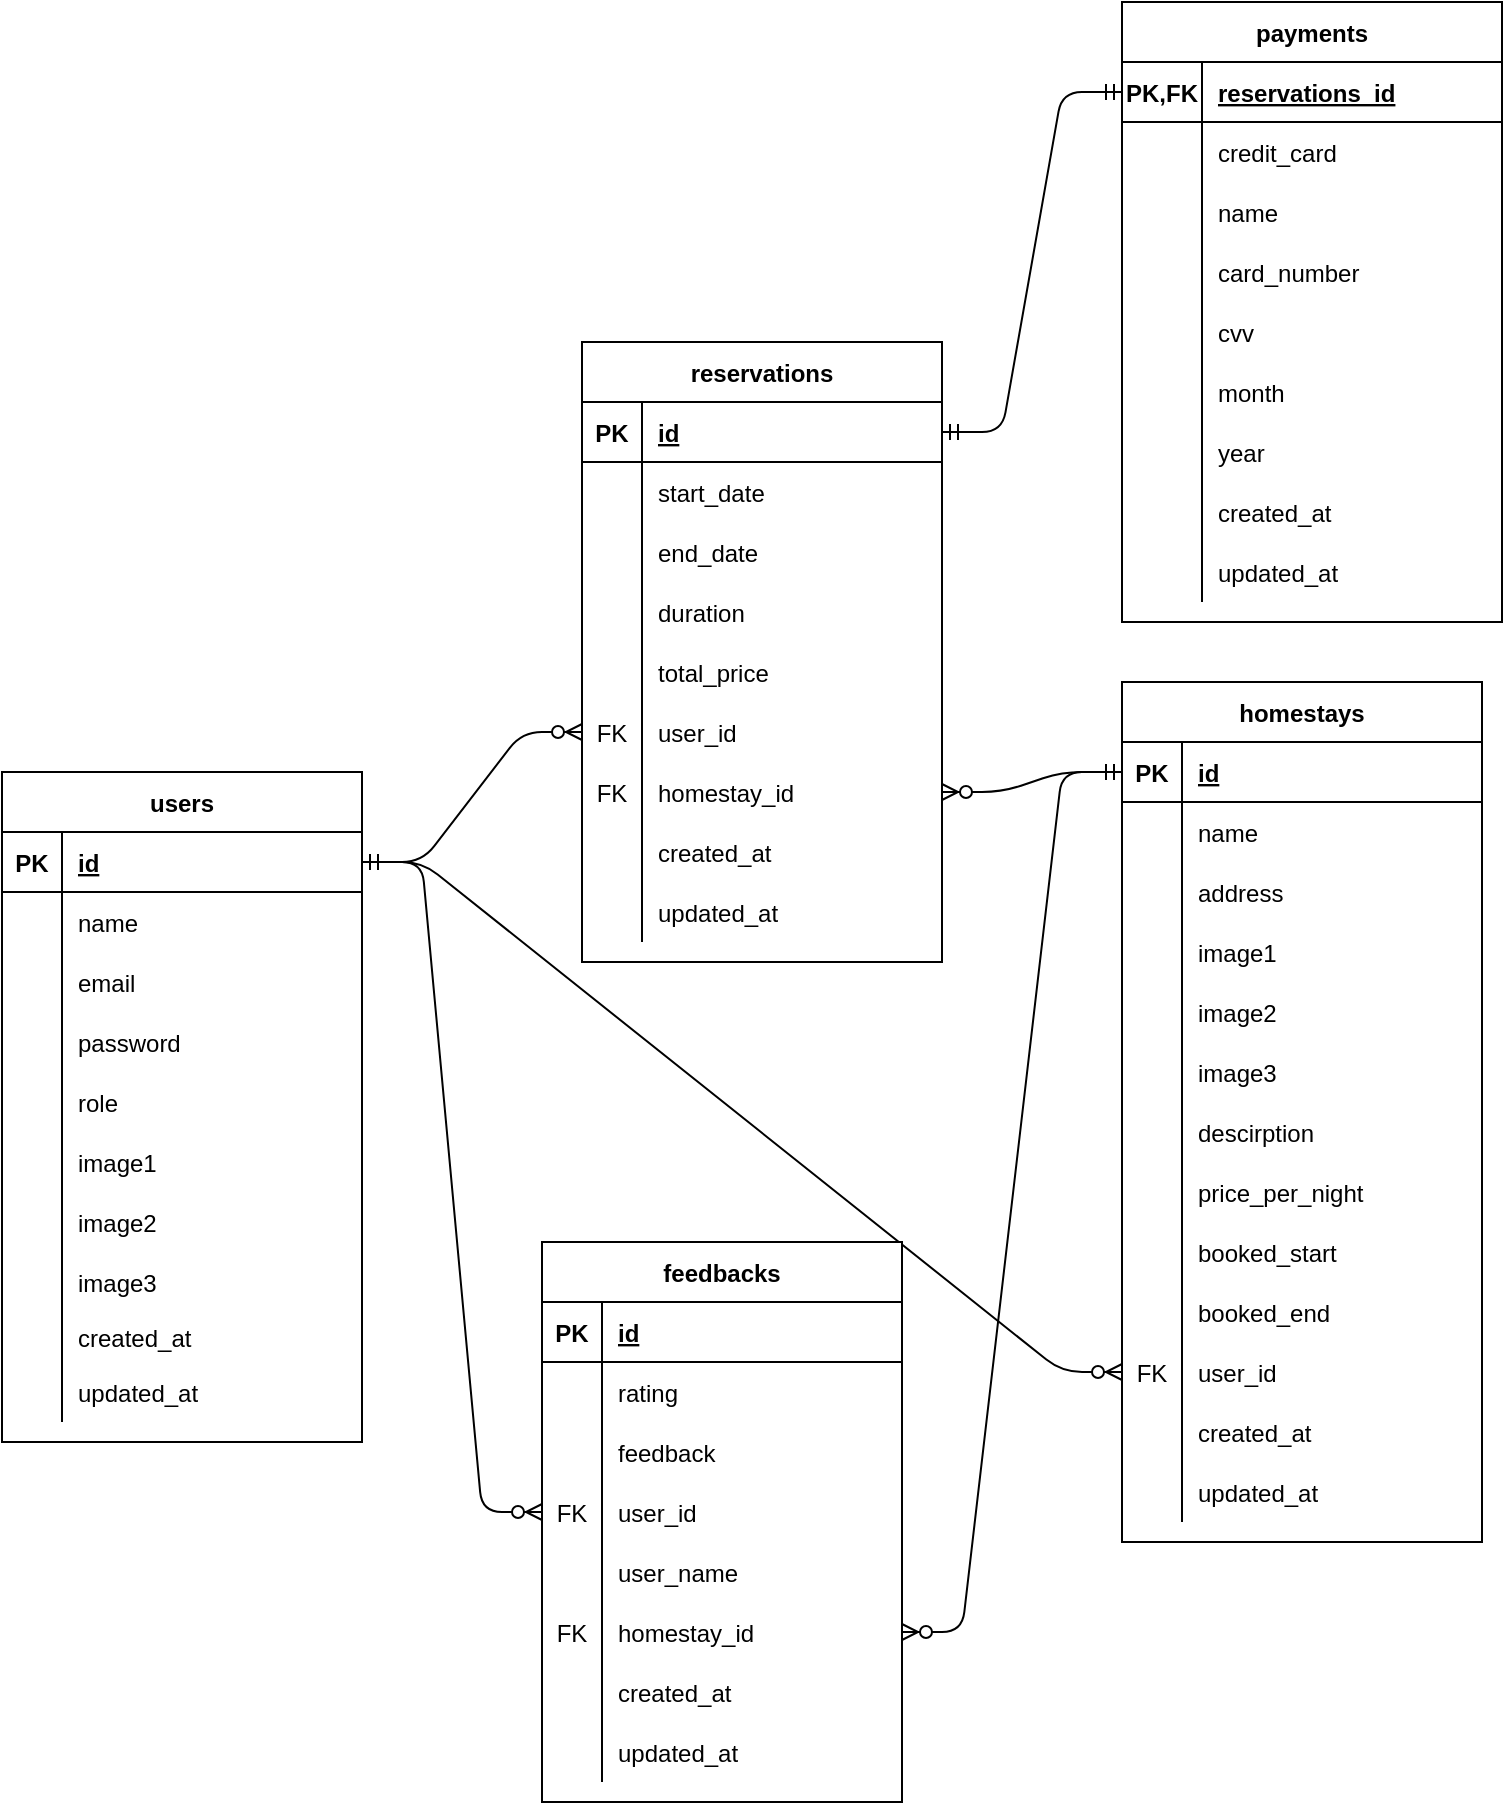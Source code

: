 <mxfile version="13.9.9" type="device"><diagram id="NwZHqndju-CirYjPbC9-" name="Page-1"><mxGraphModel dx="852" dy="494" grid="1" gridSize="10" guides="1" tooltips="1" connect="1" arrows="1" fold="1" page="1" pageScale="1" pageWidth="850" pageHeight="1100" math="0" shadow="0"><root><mxCell id="0"/><mxCell id="1" parent="0"/><mxCell id="INiHXZdMH8Mc_cu-hCHX-1" value="users" style="shape=table;startSize=30;container=1;collapsible=1;childLayout=tableLayout;fixedRows=1;rowLines=0;fontStyle=1;align=center;resizeLast=1;" parent="1" vertex="1"><mxGeometry x="180" y="405" width="180" height="335" as="geometry"/></mxCell><mxCell id="INiHXZdMH8Mc_cu-hCHX-2" value="" style="shape=partialRectangle;collapsible=0;dropTarget=0;pointerEvents=0;fillColor=none;top=0;left=0;bottom=1;right=0;points=[[0,0.5],[1,0.5]];portConstraint=eastwest;" parent="INiHXZdMH8Mc_cu-hCHX-1" vertex="1"><mxGeometry y="30" width="180" height="30" as="geometry"/></mxCell><mxCell id="INiHXZdMH8Mc_cu-hCHX-3" value="PK" style="shape=partialRectangle;connectable=0;fillColor=none;top=0;left=0;bottom=0;right=0;fontStyle=1;overflow=hidden;" parent="INiHXZdMH8Mc_cu-hCHX-2" vertex="1"><mxGeometry width="30" height="30" as="geometry"/></mxCell><mxCell id="INiHXZdMH8Mc_cu-hCHX-4" value="id" style="shape=partialRectangle;connectable=0;fillColor=none;top=0;left=0;bottom=0;right=0;align=left;spacingLeft=6;fontStyle=5;overflow=hidden;" parent="INiHXZdMH8Mc_cu-hCHX-2" vertex="1"><mxGeometry x="30" width="150" height="30" as="geometry"/></mxCell><mxCell id="INiHXZdMH8Mc_cu-hCHX-5" value="" style="shape=partialRectangle;collapsible=0;dropTarget=0;pointerEvents=0;fillColor=none;top=0;left=0;bottom=0;right=0;points=[[0,0.5],[1,0.5]];portConstraint=eastwest;" parent="INiHXZdMH8Mc_cu-hCHX-1" vertex="1"><mxGeometry y="60" width="180" height="30" as="geometry"/></mxCell><mxCell id="INiHXZdMH8Mc_cu-hCHX-6" value="" style="shape=partialRectangle;connectable=0;fillColor=none;top=0;left=0;bottom=0;right=0;editable=1;overflow=hidden;" parent="INiHXZdMH8Mc_cu-hCHX-5" vertex="1"><mxGeometry width="30" height="30" as="geometry"/></mxCell><mxCell id="INiHXZdMH8Mc_cu-hCHX-7" value="name" style="shape=partialRectangle;connectable=0;fillColor=none;top=0;left=0;bottom=0;right=0;align=left;spacingLeft=6;overflow=hidden;" parent="INiHXZdMH8Mc_cu-hCHX-5" vertex="1"><mxGeometry x="30" width="150" height="30" as="geometry"/></mxCell><mxCell id="INiHXZdMH8Mc_cu-hCHX-11" value="" style="shape=partialRectangle;collapsible=0;dropTarget=0;pointerEvents=0;fillColor=none;top=0;left=0;bottom=0;right=0;points=[[0,0.5],[1,0.5]];portConstraint=eastwest;" parent="INiHXZdMH8Mc_cu-hCHX-1" vertex="1"><mxGeometry y="90" width="180" height="30" as="geometry"/></mxCell><mxCell id="INiHXZdMH8Mc_cu-hCHX-12" value="" style="shape=partialRectangle;connectable=0;fillColor=none;top=0;left=0;bottom=0;right=0;editable=1;overflow=hidden;" parent="INiHXZdMH8Mc_cu-hCHX-11" vertex="1"><mxGeometry width="30" height="30" as="geometry"/></mxCell><mxCell id="INiHXZdMH8Mc_cu-hCHX-13" value="email" style="shape=partialRectangle;connectable=0;fillColor=none;top=0;left=0;bottom=0;right=0;align=left;spacingLeft=6;overflow=hidden;" parent="INiHXZdMH8Mc_cu-hCHX-11" vertex="1"><mxGeometry x="30" width="150" height="30" as="geometry"/></mxCell><mxCell id="INiHXZdMH8Mc_cu-hCHX-17" style="shape=partialRectangle;collapsible=0;dropTarget=0;pointerEvents=0;fillColor=none;top=0;left=0;bottom=0;right=0;points=[[0,0.5],[1,0.5]];portConstraint=eastwest;" parent="INiHXZdMH8Mc_cu-hCHX-1" vertex="1"><mxGeometry y="120" width="180" height="30" as="geometry"/></mxCell><mxCell id="INiHXZdMH8Mc_cu-hCHX-18" style="shape=partialRectangle;connectable=0;fillColor=none;top=0;left=0;bottom=0;right=0;editable=1;overflow=hidden;" parent="INiHXZdMH8Mc_cu-hCHX-17" vertex="1"><mxGeometry width="30" height="30" as="geometry"/></mxCell><mxCell id="INiHXZdMH8Mc_cu-hCHX-19" value="password" style="shape=partialRectangle;connectable=0;fillColor=none;top=0;left=0;bottom=0;right=0;align=left;spacingLeft=6;overflow=hidden;" parent="INiHXZdMH8Mc_cu-hCHX-17" vertex="1"><mxGeometry x="30" width="150" height="30" as="geometry"/></mxCell><mxCell id="INiHXZdMH8Mc_cu-hCHX-20" style="shape=partialRectangle;collapsible=0;dropTarget=0;pointerEvents=0;fillColor=none;top=0;left=0;bottom=0;right=0;points=[[0,0.5],[1,0.5]];portConstraint=eastwest;" parent="INiHXZdMH8Mc_cu-hCHX-1" vertex="1"><mxGeometry y="150" width="180" height="30" as="geometry"/></mxCell><mxCell id="INiHXZdMH8Mc_cu-hCHX-21" style="shape=partialRectangle;connectable=0;fillColor=none;top=0;left=0;bottom=0;right=0;editable=1;overflow=hidden;" parent="INiHXZdMH8Mc_cu-hCHX-20" vertex="1"><mxGeometry width="30" height="30" as="geometry"/></mxCell><mxCell id="INiHXZdMH8Mc_cu-hCHX-22" value="role" style="shape=partialRectangle;connectable=0;fillColor=none;top=0;left=0;bottom=0;right=0;align=left;spacingLeft=6;overflow=hidden;" parent="INiHXZdMH8Mc_cu-hCHX-20" vertex="1"><mxGeometry x="30" width="150" height="30" as="geometry"/></mxCell><mxCell id="Bk1zT2V2uY73tlDZHrwQ-1" style="shape=partialRectangle;collapsible=0;dropTarget=0;pointerEvents=0;fillColor=none;top=0;left=0;bottom=0;right=0;points=[[0,0.5],[1,0.5]];portConstraint=eastwest;" vertex="1" parent="INiHXZdMH8Mc_cu-hCHX-1"><mxGeometry y="180" width="180" height="30" as="geometry"/></mxCell><mxCell id="Bk1zT2V2uY73tlDZHrwQ-2" style="shape=partialRectangle;connectable=0;fillColor=none;top=0;left=0;bottom=0;right=0;editable=1;overflow=hidden;" vertex="1" parent="Bk1zT2V2uY73tlDZHrwQ-1"><mxGeometry width="30" height="30" as="geometry"/></mxCell><mxCell id="Bk1zT2V2uY73tlDZHrwQ-3" value="image1" style="shape=partialRectangle;connectable=0;fillColor=none;top=0;left=0;bottom=0;right=0;align=left;spacingLeft=6;overflow=hidden;" vertex="1" parent="Bk1zT2V2uY73tlDZHrwQ-1"><mxGeometry x="30" width="150" height="30" as="geometry"/></mxCell><mxCell id="Bk1zT2V2uY73tlDZHrwQ-4" style="shape=partialRectangle;collapsible=0;dropTarget=0;pointerEvents=0;fillColor=none;top=0;left=0;bottom=0;right=0;points=[[0,0.5],[1,0.5]];portConstraint=eastwest;" vertex="1" parent="INiHXZdMH8Mc_cu-hCHX-1"><mxGeometry y="210" width="180" height="30" as="geometry"/></mxCell><mxCell id="Bk1zT2V2uY73tlDZHrwQ-5" style="shape=partialRectangle;connectable=0;fillColor=none;top=0;left=0;bottom=0;right=0;editable=1;overflow=hidden;" vertex="1" parent="Bk1zT2V2uY73tlDZHrwQ-4"><mxGeometry width="30" height="30" as="geometry"/></mxCell><mxCell id="Bk1zT2V2uY73tlDZHrwQ-6" value="image2" style="shape=partialRectangle;connectable=0;fillColor=none;top=0;left=0;bottom=0;right=0;align=left;spacingLeft=6;overflow=hidden;" vertex="1" parent="Bk1zT2V2uY73tlDZHrwQ-4"><mxGeometry x="30" width="150" height="30" as="geometry"/></mxCell><mxCell id="Bk1zT2V2uY73tlDZHrwQ-7" style="shape=partialRectangle;collapsible=0;dropTarget=0;pointerEvents=0;fillColor=none;top=0;left=0;bottom=0;right=0;points=[[0,0.5],[1,0.5]];portConstraint=eastwest;" vertex="1" parent="INiHXZdMH8Mc_cu-hCHX-1"><mxGeometry y="240" width="180" height="30" as="geometry"/></mxCell><mxCell id="Bk1zT2V2uY73tlDZHrwQ-8" style="shape=partialRectangle;connectable=0;fillColor=none;top=0;left=0;bottom=0;right=0;editable=1;overflow=hidden;" vertex="1" parent="Bk1zT2V2uY73tlDZHrwQ-7"><mxGeometry width="30" height="30" as="geometry"/></mxCell><mxCell id="Bk1zT2V2uY73tlDZHrwQ-9" value="image3" style="shape=partialRectangle;connectable=0;fillColor=none;top=0;left=0;bottom=0;right=0;align=left;spacingLeft=6;overflow=hidden;" vertex="1" parent="Bk1zT2V2uY73tlDZHrwQ-7"><mxGeometry x="30" width="150" height="30" as="geometry"/></mxCell><mxCell id="Bk1zT2V2uY73tlDZHrwQ-55" style="shape=partialRectangle;collapsible=0;dropTarget=0;pointerEvents=0;fillColor=none;top=0;left=0;bottom=0;right=0;points=[[0,0.5],[1,0.5]];portConstraint=eastwest;" vertex="1" parent="INiHXZdMH8Mc_cu-hCHX-1"><mxGeometry y="270" width="180" height="25" as="geometry"/></mxCell><mxCell id="Bk1zT2V2uY73tlDZHrwQ-56" style="shape=partialRectangle;connectable=0;fillColor=none;top=0;left=0;bottom=0;right=0;editable=1;overflow=hidden;" vertex="1" parent="Bk1zT2V2uY73tlDZHrwQ-55"><mxGeometry width="30" height="25" as="geometry"/></mxCell><mxCell id="Bk1zT2V2uY73tlDZHrwQ-57" value="created_at" style="shape=partialRectangle;connectable=0;fillColor=none;top=0;left=0;bottom=0;right=0;align=left;spacingLeft=6;overflow=hidden;" vertex="1" parent="Bk1zT2V2uY73tlDZHrwQ-55"><mxGeometry x="30" width="150" height="25" as="geometry"/></mxCell><mxCell id="Bk1zT2V2uY73tlDZHrwQ-58" style="shape=partialRectangle;collapsible=0;dropTarget=0;pointerEvents=0;fillColor=none;top=0;left=0;bottom=0;right=0;points=[[0,0.5],[1,0.5]];portConstraint=eastwest;" vertex="1" parent="INiHXZdMH8Mc_cu-hCHX-1"><mxGeometry y="295" width="180" height="30" as="geometry"/></mxCell><mxCell id="Bk1zT2V2uY73tlDZHrwQ-59" style="shape=partialRectangle;connectable=0;fillColor=none;top=0;left=0;bottom=0;right=0;editable=1;overflow=hidden;" vertex="1" parent="Bk1zT2V2uY73tlDZHrwQ-58"><mxGeometry width="30" height="30" as="geometry"/></mxCell><mxCell id="Bk1zT2V2uY73tlDZHrwQ-60" value="updated_at" style="shape=partialRectangle;connectable=0;fillColor=none;top=0;left=0;bottom=0;right=0;align=left;spacingLeft=6;overflow=hidden;" vertex="1" parent="Bk1zT2V2uY73tlDZHrwQ-58"><mxGeometry x="30" width="150" height="30" as="geometry"/></mxCell><mxCell id="INiHXZdMH8Mc_cu-hCHX-23" value="homestays" style="shape=table;startSize=30;container=1;collapsible=1;childLayout=tableLayout;fixedRows=1;rowLines=0;fontStyle=1;align=center;resizeLast=1;" parent="1" vertex="1"><mxGeometry x="740" y="360" width="180" height="430" as="geometry"/></mxCell><mxCell id="INiHXZdMH8Mc_cu-hCHX-24" value="" style="shape=partialRectangle;collapsible=0;dropTarget=0;pointerEvents=0;fillColor=none;top=0;left=0;bottom=1;right=0;points=[[0,0.5],[1,0.5]];portConstraint=eastwest;" parent="INiHXZdMH8Mc_cu-hCHX-23" vertex="1"><mxGeometry y="30" width="180" height="30" as="geometry"/></mxCell><mxCell id="INiHXZdMH8Mc_cu-hCHX-25" value="PK" style="shape=partialRectangle;connectable=0;fillColor=none;top=0;left=0;bottom=0;right=0;fontStyle=1;overflow=hidden;" parent="INiHXZdMH8Mc_cu-hCHX-24" vertex="1"><mxGeometry width="30" height="30" as="geometry"/></mxCell><mxCell id="INiHXZdMH8Mc_cu-hCHX-26" value="id" style="shape=partialRectangle;connectable=0;fillColor=none;top=0;left=0;bottom=0;right=0;align=left;spacingLeft=6;fontStyle=5;overflow=hidden;" parent="INiHXZdMH8Mc_cu-hCHX-24" vertex="1"><mxGeometry x="30" width="150" height="30" as="geometry"/></mxCell><mxCell id="INiHXZdMH8Mc_cu-hCHX-27" value="" style="shape=partialRectangle;collapsible=0;dropTarget=0;pointerEvents=0;fillColor=none;top=0;left=0;bottom=0;right=0;points=[[0,0.5],[1,0.5]];portConstraint=eastwest;" parent="INiHXZdMH8Mc_cu-hCHX-23" vertex="1"><mxGeometry y="60" width="180" height="30" as="geometry"/></mxCell><mxCell id="INiHXZdMH8Mc_cu-hCHX-28" value="" style="shape=partialRectangle;connectable=0;fillColor=none;top=0;left=0;bottom=0;right=0;editable=1;overflow=hidden;" parent="INiHXZdMH8Mc_cu-hCHX-27" vertex="1"><mxGeometry width="30" height="30" as="geometry"/></mxCell><mxCell id="INiHXZdMH8Mc_cu-hCHX-29" value="name" style="shape=partialRectangle;connectable=0;fillColor=none;top=0;left=0;bottom=0;right=0;align=left;spacingLeft=6;overflow=hidden;" parent="INiHXZdMH8Mc_cu-hCHX-27" vertex="1"><mxGeometry x="30" width="150" height="30" as="geometry"/></mxCell><mxCell id="lfOwHOdz3PCNLN7N-f5P-1" style="shape=partialRectangle;collapsible=0;dropTarget=0;pointerEvents=0;fillColor=none;top=0;left=0;bottom=0;right=0;points=[[0,0.5],[1,0.5]];portConstraint=eastwest;" parent="INiHXZdMH8Mc_cu-hCHX-23" vertex="1"><mxGeometry y="90" width="180" height="30" as="geometry"/></mxCell><mxCell id="lfOwHOdz3PCNLN7N-f5P-2" style="shape=partialRectangle;connectable=0;fillColor=none;top=0;left=0;bottom=0;right=0;editable=1;overflow=hidden;" parent="lfOwHOdz3PCNLN7N-f5P-1" vertex="1"><mxGeometry width="30" height="30" as="geometry"/></mxCell><mxCell id="lfOwHOdz3PCNLN7N-f5P-3" value="address" style="shape=partialRectangle;connectable=0;fillColor=none;top=0;left=0;bottom=0;right=0;align=left;spacingLeft=6;overflow=hidden;" parent="lfOwHOdz3PCNLN7N-f5P-1" vertex="1"><mxGeometry x="30" width="150" height="30" as="geometry"/></mxCell><mxCell id="fnObndUVMK2Fo93mz21--1" style="shape=partialRectangle;collapsible=0;dropTarget=0;pointerEvents=0;fillColor=none;top=0;left=0;bottom=0;right=0;points=[[0,0.5],[1,0.5]];portConstraint=eastwest;" parent="INiHXZdMH8Mc_cu-hCHX-23" vertex="1"><mxGeometry y="120" width="180" height="30" as="geometry"/></mxCell><mxCell id="fnObndUVMK2Fo93mz21--2" style="shape=partialRectangle;connectable=0;fillColor=none;top=0;left=0;bottom=0;right=0;editable=1;overflow=hidden;" parent="fnObndUVMK2Fo93mz21--1" vertex="1"><mxGeometry width="30" height="30" as="geometry"/></mxCell><mxCell id="fnObndUVMK2Fo93mz21--3" value="image1" style="shape=partialRectangle;connectable=0;fillColor=none;top=0;left=0;bottom=0;right=0;align=left;spacingLeft=6;overflow=hidden;" parent="fnObndUVMK2Fo93mz21--1" vertex="1"><mxGeometry x="30" width="150" height="30" as="geometry"/></mxCell><mxCell id="INiHXZdMH8Mc_cu-hCHX-30" value="" style="shape=partialRectangle;collapsible=0;dropTarget=0;pointerEvents=0;fillColor=none;top=0;left=0;bottom=0;right=0;points=[[0,0.5],[1,0.5]];portConstraint=eastwest;" parent="INiHXZdMH8Mc_cu-hCHX-23" vertex="1"><mxGeometry y="150" width="180" height="30" as="geometry"/></mxCell><mxCell id="INiHXZdMH8Mc_cu-hCHX-31" value="" style="shape=partialRectangle;connectable=0;fillColor=none;top=0;left=0;bottom=0;right=0;editable=1;overflow=hidden;" parent="INiHXZdMH8Mc_cu-hCHX-30" vertex="1"><mxGeometry width="30" height="30" as="geometry"/></mxCell><mxCell id="INiHXZdMH8Mc_cu-hCHX-32" value="image2" style="shape=partialRectangle;connectable=0;fillColor=none;top=0;left=0;bottom=0;right=0;align=left;spacingLeft=6;overflow=hidden;" parent="INiHXZdMH8Mc_cu-hCHX-30" vertex="1"><mxGeometry x="30" width="150" height="30" as="geometry"/></mxCell><mxCell id="INiHXZdMH8Mc_cu-hCHX-33" value="" style="shape=partialRectangle;collapsible=0;dropTarget=0;pointerEvents=0;fillColor=none;top=0;left=0;bottom=0;right=0;points=[[0,0.5],[1,0.5]];portConstraint=eastwest;" parent="INiHXZdMH8Mc_cu-hCHX-23" vertex="1"><mxGeometry y="180" width="180" height="30" as="geometry"/></mxCell><mxCell id="INiHXZdMH8Mc_cu-hCHX-34" value="" style="shape=partialRectangle;connectable=0;fillColor=none;top=0;left=0;bottom=0;right=0;editable=1;overflow=hidden;" parent="INiHXZdMH8Mc_cu-hCHX-33" vertex="1"><mxGeometry width="30" height="30" as="geometry"/></mxCell><mxCell id="INiHXZdMH8Mc_cu-hCHX-35" value="image3" style="shape=partialRectangle;connectable=0;fillColor=none;top=0;left=0;bottom=0;right=0;align=left;spacingLeft=6;overflow=hidden;" parent="INiHXZdMH8Mc_cu-hCHX-33" vertex="1"><mxGeometry x="30" width="150" height="30" as="geometry"/></mxCell><mxCell id="INiHXZdMH8Mc_cu-hCHX-39" style="shape=partialRectangle;collapsible=0;dropTarget=0;pointerEvents=0;fillColor=none;top=0;left=0;bottom=0;right=0;points=[[0,0.5],[1,0.5]];portConstraint=eastwest;" parent="INiHXZdMH8Mc_cu-hCHX-23" vertex="1"><mxGeometry y="210" width="180" height="30" as="geometry"/></mxCell><mxCell id="INiHXZdMH8Mc_cu-hCHX-40" value="" style="shape=partialRectangle;connectable=0;fillColor=none;top=0;left=0;bottom=0;right=0;editable=1;overflow=hidden;" parent="INiHXZdMH8Mc_cu-hCHX-39" vertex="1"><mxGeometry width="30" height="30" as="geometry"/></mxCell><mxCell id="INiHXZdMH8Mc_cu-hCHX-41" value="descirption" style="shape=partialRectangle;connectable=0;fillColor=none;top=0;left=0;bottom=0;right=0;align=left;spacingLeft=6;overflow=hidden;" parent="INiHXZdMH8Mc_cu-hCHX-39" vertex="1"><mxGeometry x="30" width="150" height="30" as="geometry"/></mxCell><mxCell id="Bk1zT2V2uY73tlDZHrwQ-16" style="shape=partialRectangle;collapsible=0;dropTarget=0;pointerEvents=0;fillColor=none;top=0;left=0;bottom=0;right=0;points=[[0,0.5],[1,0.5]];portConstraint=eastwest;" vertex="1" parent="INiHXZdMH8Mc_cu-hCHX-23"><mxGeometry y="240" width="180" height="30" as="geometry"/></mxCell><mxCell id="Bk1zT2V2uY73tlDZHrwQ-17" style="shape=partialRectangle;connectable=0;fillColor=none;top=0;left=0;bottom=0;right=0;editable=1;overflow=hidden;" vertex="1" parent="Bk1zT2V2uY73tlDZHrwQ-16"><mxGeometry width="30" height="30" as="geometry"/></mxCell><mxCell id="Bk1zT2V2uY73tlDZHrwQ-18" value="price_per_night" style="shape=partialRectangle;connectable=0;fillColor=none;top=0;left=0;bottom=0;right=0;align=left;spacingLeft=6;overflow=hidden;" vertex="1" parent="Bk1zT2V2uY73tlDZHrwQ-16"><mxGeometry x="30" width="150" height="30" as="geometry"/></mxCell><mxCell id="Bk1zT2V2uY73tlDZHrwQ-19" style="shape=partialRectangle;collapsible=0;dropTarget=0;pointerEvents=0;fillColor=none;top=0;left=0;bottom=0;right=0;points=[[0,0.5],[1,0.5]];portConstraint=eastwest;" vertex="1" parent="INiHXZdMH8Mc_cu-hCHX-23"><mxGeometry y="270" width="180" height="30" as="geometry"/></mxCell><mxCell id="Bk1zT2V2uY73tlDZHrwQ-20" style="shape=partialRectangle;connectable=0;fillColor=none;top=0;left=0;bottom=0;right=0;editable=1;overflow=hidden;" vertex="1" parent="Bk1zT2V2uY73tlDZHrwQ-19"><mxGeometry width="30" height="30" as="geometry"/></mxCell><mxCell id="Bk1zT2V2uY73tlDZHrwQ-21" value="booked_start" style="shape=partialRectangle;connectable=0;fillColor=none;top=0;left=0;bottom=0;right=0;align=left;spacingLeft=6;overflow=hidden;" vertex="1" parent="Bk1zT2V2uY73tlDZHrwQ-19"><mxGeometry x="30" width="150" height="30" as="geometry"/></mxCell><mxCell id="Bk1zT2V2uY73tlDZHrwQ-22" style="shape=partialRectangle;collapsible=0;dropTarget=0;pointerEvents=0;fillColor=none;top=0;left=0;bottom=0;right=0;points=[[0,0.5],[1,0.5]];portConstraint=eastwest;" vertex="1" parent="INiHXZdMH8Mc_cu-hCHX-23"><mxGeometry y="300" width="180" height="30" as="geometry"/></mxCell><mxCell id="Bk1zT2V2uY73tlDZHrwQ-23" style="shape=partialRectangle;connectable=0;fillColor=none;top=0;left=0;bottom=0;right=0;editable=1;overflow=hidden;" vertex="1" parent="Bk1zT2V2uY73tlDZHrwQ-22"><mxGeometry width="30" height="30" as="geometry"/></mxCell><mxCell id="Bk1zT2V2uY73tlDZHrwQ-24" value="booked_end" style="shape=partialRectangle;connectable=0;fillColor=none;top=0;left=0;bottom=0;right=0;align=left;spacingLeft=6;overflow=hidden;" vertex="1" parent="Bk1zT2V2uY73tlDZHrwQ-22"><mxGeometry x="30" width="150" height="30" as="geometry"/></mxCell><mxCell id="Bk1zT2V2uY73tlDZHrwQ-25" style="shape=partialRectangle;collapsible=0;dropTarget=0;pointerEvents=0;fillColor=none;top=0;left=0;bottom=0;right=0;points=[[0,0.5],[1,0.5]];portConstraint=eastwest;" vertex="1" parent="INiHXZdMH8Mc_cu-hCHX-23"><mxGeometry y="330" width="180" height="30" as="geometry"/></mxCell><mxCell id="Bk1zT2V2uY73tlDZHrwQ-26" value="FK" style="shape=partialRectangle;connectable=0;fillColor=none;top=0;left=0;bottom=0;right=0;editable=1;overflow=hidden;" vertex="1" parent="Bk1zT2V2uY73tlDZHrwQ-25"><mxGeometry width="30" height="30" as="geometry"/></mxCell><mxCell id="Bk1zT2V2uY73tlDZHrwQ-27" value="user_id" style="shape=partialRectangle;connectable=0;fillColor=none;top=0;left=0;bottom=0;right=0;align=left;spacingLeft=6;overflow=hidden;" vertex="1" parent="Bk1zT2V2uY73tlDZHrwQ-25"><mxGeometry x="30" width="150" height="30" as="geometry"/></mxCell><mxCell id="Bk1zT2V2uY73tlDZHrwQ-43" style="shape=partialRectangle;collapsible=0;dropTarget=0;pointerEvents=0;fillColor=none;top=0;left=0;bottom=0;right=0;points=[[0,0.5],[1,0.5]];portConstraint=eastwest;" vertex="1" parent="INiHXZdMH8Mc_cu-hCHX-23"><mxGeometry y="360" width="180" height="30" as="geometry"/></mxCell><mxCell id="Bk1zT2V2uY73tlDZHrwQ-44" style="shape=partialRectangle;connectable=0;fillColor=none;top=0;left=0;bottom=0;right=0;editable=1;overflow=hidden;" vertex="1" parent="Bk1zT2V2uY73tlDZHrwQ-43"><mxGeometry width="30" height="30" as="geometry"/></mxCell><mxCell id="Bk1zT2V2uY73tlDZHrwQ-45" value="created_at" style="shape=partialRectangle;connectable=0;fillColor=none;top=0;left=0;bottom=0;right=0;align=left;spacingLeft=6;overflow=hidden;" vertex="1" parent="Bk1zT2V2uY73tlDZHrwQ-43"><mxGeometry x="30" width="150" height="30" as="geometry"/></mxCell><mxCell id="Bk1zT2V2uY73tlDZHrwQ-46" style="shape=partialRectangle;collapsible=0;dropTarget=0;pointerEvents=0;fillColor=none;top=0;left=0;bottom=0;right=0;points=[[0,0.5],[1,0.5]];portConstraint=eastwest;" vertex="1" parent="INiHXZdMH8Mc_cu-hCHX-23"><mxGeometry y="390" width="180" height="30" as="geometry"/></mxCell><mxCell id="Bk1zT2V2uY73tlDZHrwQ-47" style="shape=partialRectangle;connectable=0;fillColor=none;top=0;left=0;bottom=0;right=0;editable=1;overflow=hidden;" vertex="1" parent="Bk1zT2V2uY73tlDZHrwQ-46"><mxGeometry width="30" height="30" as="geometry"/></mxCell><mxCell id="Bk1zT2V2uY73tlDZHrwQ-48" value="updated_at" style="shape=partialRectangle;connectable=0;fillColor=none;top=0;left=0;bottom=0;right=0;align=left;spacingLeft=6;overflow=hidden;" vertex="1" parent="Bk1zT2V2uY73tlDZHrwQ-46"><mxGeometry x="30" width="150" height="30" as="geometry"/></mxCell><mxCell id="INiHXZdMH8Mc_cu-hCHX-47" value="" style="edgeStyle=entityRelationEdgeStyle;fontSize=12;html=1;endArrow=ERzeroToMany;startArrow=ERmandOne;entryX=0;entryY=0.5;entryDx=0;entryDy=0;" parent="1" source="INiHXZdMH8Mc_cu-hCHX-2" target="Bk1zT2V2uY73tlDZHrwQ-25" edge="1"><mxGeometry width="100" height="100" relative="1" as="geometry"><mxPoint x="370" y="310" as="sourcePoint"/><mxPoint x="470" y="210" as="targetPoint"/></mxGeometry></mxCell><mxCell id="INiHXZdMH8Mc_cu-hCHX-48" value="reservations" style="shape=table;startSize=30;container=1;collapsible=1;childLayout=tableLayout;fixedRows=1;rowLines=0;fontStyle=1;align=center;resizeLast=1;" parent="1" vertex="1"><mxGeometry x="470" y="190" width="180" height="310" as="geometry"/></mxCell><mxCell id="INiHXZdMH8Mc_cu-hCHX-49" value="" style="shape=partialRectangle;collapsible=0;dropTarget=0;pointerEvents=0;fillColor=none;top=0;left=0;bottom=1;right=0;points=[[0,0.5],[1,0.5]];portConstraint=eastwest;" parent="INiHXZdMH8Mc_cu-hCHX-48" vertex="1"><mxGeometry y="30" width="180" height="30" as="geometry"/></mxCell><mxCell id="INiHXZdMH8Mc_cu-hCHX-50" value="PK" style="shape=partialRectangle;connectable=0;fillColor=none;top=0;left=0;bottom=0;right=0;fontStyle=1;overflow=hidden;" parent="INiHXZdMH8Mc_cu-hCHX-49" vertex="1"><mxGeometry width="30" height="30" as="geometry"/></mxCell><mxCell id="INiHXZdMH8Mc_cu-hCHX-51" value="id" style="shape=partialRectangle;connectable=0;fillColor=none;top=0;left=0;bottom=0;right=0;align=left;spacingLeft=6;fontStyle=5;overflow=hidden;" parent="INiHXZdMH8Mc_cu-hCHX-49" vertex="1"><mxGeometry x="30" width="150" height="30" as="geometry"/></mxCell><mxCell id="INiHXZdMH8Mc_cu-hCHX-52" value="" style="shape=partialRectangle;collapsible=0;dropTarget=0;pointerEvents=0;fillColor=none;top=0;left=0;bottom=0;right=0;points=[[0,0.5],[1,0.5]];portConstraint=eastwest;" parent="INiHXZdMH8Mc_cu-hCHX-48" vertex="1"><mxGeometry y="60" width="180" height="30" as="geometry"/></mxCell><mxCell id="INiHXZdMH8Mc_cu-hCHX-53" value="" style="shape=partialRectangle;connectable=0;fillColor=none;top=0;left=0;bottom=0;right=0;editable=1;overflow=hidden;" parent="INiHXZdMH8Mc_cu-hCHX-52" vertex="1"><mxGeometry width="30" height="30" as="geometry"/></mxCell><mxCell id="INiHXZdMH8Mc_cu-hCHX-54" value="start_date" style="shape=partialRectangle;connectable=0;fillColor=none;top=0;left=0;bottom=0;right=0;align=left;spacingLeft=6;overflow=hidden;" parent="INiHXZdMH8Mc_cu-hCHX-52" vertex="1"><mxGeometry x="30" width="150" height="30" as="geometry"/></mxCell><mxCell id="INiHXZdMH8Mc_cu-hCHX-55" value="" style="shape=partialRectangle;collapsible=0;dropTarget=0;pointerEvents=0;fillColor=none;top=0;left=0;bottom=0;right=0;points=[[0,0.5],[1,0.5]];portConstraint=eastwest;" parent="INiHXZdMH8Mc_cu-hCHX-48" vertex="1"><mxGeometry y="90" width="180" height="30" as="geometry"/></mxCell><mxCell id="INiHXZdMH8Mc_cu-hCHX-56" value="" style="shape=partialRectangle;connectable=0;fillColor=none;top=0;left=0;bottom=0;right=0;editable=1;overflow=hidden;" parent="INiHXZdMH8Mc_cu-hCHX-55" vertex="1"><mxGeometry width="30" height="30" as="geometry"/></mxCell><mxCell id="INiHXZdMH8Mc_cu-hCHX-57" value="end_date" style="shape=partialRectangle;connectable=0;fillColor=none;top=0;left=0;bottom=0;right=0;align=left;spacingLeft=6;overflow=hidden;" parent="INiHXZdMH8Mc_cu-hCHX-55" vertex="1"><mxGeometry x="30" width="150" height="30" as="geometry"/></mxCell><mxCell id="INiHXZdMH8Mc_cu-hCHX-58" value="" style="shape=partialRectangle;collapsible=0;dropTarget=0;pointerEvents=0;fillColor=none;top=0;left=0;bottom=0;right=0;points=[[0,0.5],[1,0.5]];portConstraint=eastwest;" parent="INiHXZdMH8Mc_cu-hCHX-48" vertex="1"><mxGeometry y="120" width="180" height="30" as="geometry"/></mxCell><mxCell id="INiHXZdMH8Mc_cu-hCHX-59" value="" style="shape=partialRectangle;connectable=0;fillColor=none;top=0;left=0;bottom=0;right=0;editable=1;overflow=hidden;" parent="INiHXZdMH8Mc_cu-hCHX-58" vertex="1"><mxGeometry width="30" height="30" as="geometry"/></mxCell><mxCell id="INiHXZdMH8Mc_cu-hCHX-60" value="duration" style="shape=partialRectangle;connectable=0;fillColor=none;top=0;left=0;bottom=0;right=0;align=left;spacingLeft=6;overflow=hidden;" parent="INiHXZdMH8Mc_cu-hCHX-58" vertex="1"><mxGeometry x="30" width="150" height="30" as="geometry"/></mxCell><mxCell id="INiHXZdMH8Mc_cu-hCHX-61" style="shape=partialRectangle;collapsible=0;dropTarget=0;pointerEvents=0;fillColor=none;top=0;left=0;bottom=0;right=0;points=[[0,0.5],[1,0.5]];portConstraint=eastwest;" parent="INiHXZdMH8Mc_cu-hCHX-48" vertex="1"><mxGeometry y="150" width="180" height="30" as="geometry"/></mxCell><mxCell id="INiHXZdMH8Mc_cu-hCHX-62" style="shape=partialRectangle;connectable=0;fillColor=none;top=0;left=0;bottom=0;right=0;editable=1;overflow=hidden;" parent="INiHXZdMH8Mc_cu-hCHX-61" vertex="1"><mxGeometry width="30" height="30" as="geometry"/></mxCell><mxCell id="INiHXZdMH8Mc_cu-hCHX-63" value="total_price" style="shape=partialRectangle;connectable=0;fillColor=none;top=0;left=0;bottom=0;right=0;align=left;spacingLeft=6;overflow=hidden;" parent="INiHXZdMH8Mc_cu-hCHX-61" vertex="1"><mxGeometry x="30" width="150" height="30" as="geometry"/></mxCell><mxCell id="Bk1zT2V2uY73tlDZHrwQ-31" style="shape=partialRectangle;collapsible=0;dropTarget=0;pointerEvents=0;fillColor=none;top=0;left=0;bottom=0;right=0;points=[[0,0.5],[1,0.5]];portConstraint=eastwest;" vertex="1" parent="INiHXZdMH8Mc_cu-hCHX-48"><mxGeometry y="180" width="180" height="30" as="geometry"/></mxCell><mxCell id="Bk1zT2V2uY73tlDZHrwQ-32" value="FK" style="shape=partialRectangle;connectable=0;fillColor=none;top=0;left=0;bottom=0;right=0;editable=1;overflow=hidden;" vertex="1" parent="Bk1zT2V2uY73tlDZHrwQ-31"><mxGeometry width="30" height="30" as="geometry"/></mxCell><mxCell id="Bk1zT2V2uY73tlDZHrwQ-33" value="user_id" style="shape=partialRectangle;connectable=0;fillColor=none;top=0;left=0;bottom=0;right=0;align=left;spacingLeft=6;overflow=hidden;" vertex="1" parent="Bk1zT2V2uY73tlDZHrwQ-31"><mxGeometry x="30" width="150" height="30" as="geometry"/></mxCell><mxCell id="Bk1zT2V2uY73tlDZHrwQ-34" style="shape=partialRectangle;collapsible=0;dropTarget=0;pointerEvents=0;fillColor=none;top=0;left=0;bottom=0;right=0;points=[[0,0.5],[1,0.5]];portConstraint=eastwest;" vertex="1" parent="INiHXZdMH8Mc_cu-hCHX-48"><mxGeometry y="210" width="180" height="30" as="geometry"/></mxCell><mxCell id="Bk1zT2V2uY73tlDZHrwQ-35" value="FK" style="shape=partialRectangle;connectable=0;fillColor=none;top=0;left=0;bottom=0;right=0;editable=1;overflow=hidden;" vertex="1" parent="Bk1zT2V2uY73tlDZHrwQ-34"><mxGeometry width="30" height="30" as="geometry"/></mxCell><mxCell id="Bk1zT2V2uY73tlDZHrwQ-36" value="homestay_id" style="shape=partialRectangle;connectable=0;fillColor=none;top=0;left=0;bottom=0;right=0;align=left;spacingLeft=6;overflow=hidden;" vertex="1" parent="Bk1zT2V2uY73tlDZHrwQ-34"><mxGeometry x="30" width="150" height="30" as="geometry"/></mxCell><mxCell id="Bk1zT2V2uY73tlDZHrwQ-49" style="shape=partialRectangle;collapsible=0;dropTarget=0;pointerEvents=0;fillColor=none;top=0;left=0;bottom=0;right=0;points=[[0,0.5],[1,0.5]];portConstraint=eastwest;" vertex="1" parent="INiHXZdMH8Mc_cu-hCHX-48"><mxGeometry y="240" width="180" height="30" as="geometry"/></mxCell><mxCell id="Bk1zT2V2uY73tlDZHrwQ-50" style="shape=partialRectangle;connectable=0;fillColor=none;top=0;left=0;bottom=0;right=0;editable=1;overflow=hidden;" vertex="1" parent="Bk1zT2V2uY73tlDZHrwQ-49"><mxGeometry width="30" height="30" as="geometry"/></mxCell><mxCell id="Bk1zT2V2uY73tlDZHrwQ-51" value="created_at" style="shape=partialRectangle;connectable=0;fillColor=none;top=0;left=0;bottom=0;right=0;align=left;spacingLeft=6;overflow=hidden;" vertex="1" parent="Bk1zT2V2uY73tlDZHrwQ-49"><mxGeometry x="30" width="150" height="30" as="geometry"/></mxCell><mxCell id="Bk1zT2V2uY73tlDZHrwQ-52" style="shape=partialRectangle;collapsible=0;dropTarget=0;pointerEvents=0;fillColor=none;top=0;left=0;bottom=0;right=0;points=[[0,0.5],[1,0.5]];portConstraint=eastwest;" vertex="1" parent="INiHXZdMH8Mc_cu-hCHX-48"><mxGeometry y="270" width="180" height="30" as="geometry"/></mxCell><mxCell id="Bk1zT2V2uY73tlDZHrwQ-53" style="shape=partialRectangle;connectable=0;fillColor=none;top=0;left=0;bottom=0;right=0;editable=1;overflow=hidden;" vertex="1" parent="Bk1zT2V2uY73tlDZHrwQ-52"><mxGeometry width="30" height="30" as="geometry"/></mxCell><mxCell id="Bk1zT2V2uY73tlDZHrwQ-54" value="updated_at" style="shape=partialRectangle;connectable=0;fillColor=none;top=0;left=0;bottom=0;right=0;align=left;spacingLeft=6;overflow=hidden;" vertex="1" parent="Bk1zT2V2uY73tlDZHrwQ-52"><mxGeometry x="30" width="150" height="30" as="geometry"/></mxCell><mxCell id="INiHXZdMH8Mc_cu-hCHX-67" value="" style="edgeStyle=entityRelationEdgeStyle;fontSize=12;html=1;endArrow=ERzeroToMany;startArrow=ERmandOne;entryX=1;entryY=0.5;entryDx=0;entryDy=0;" parent="1" source="INiHXZdMH8Mc_cu-hCHX-24" target="Bk1zT2V2uY73tlDZHrwQ-34" edge="1"><mxGeometry width="100" height="100" relative="1" as="geometry"><mxPoint x="430" y="330" as="sourcePoint"/><mxPoint x="530" y="230" as="targetPoint"/></mxGeometry></mxCell><mxCell id="INiHXZdMH8Mc_cu-hCHX-68" value="" style="edgeStyle=entityRelationEdgeStyle;fontSize=12;html=1;endArrow=ERzeroToMany;startArrow=ERmandOne;exitX=1;exitY=0.5;exitDx=0;exitDy=0;entryX=0;entryY=0.5;entryDx=0;entryDy=0;" parent="1" source="INiHXZdMH8Mc_cu-hCHX-2" target="Bk1zT2V2uY73tlDZHrwQ-31" edge="1"><mxGeometry width="100" height="100" relative="1" as="geometry"><mxPoint x="430" y="330" as="sourcePoint"/><mxPoint x="530" y="230" as="targetPoint"/></mxGeometry></mxCell><mxCell id="INiHXZdMH8Mc_cu-hCHX-69" value="payments" style="shape=table;startSize=30;container=1;collapsible=1;childLayout=tableLayout;fixedRows=1;rowLines=0;fontStyle=1;align=center;resizeLast=1;" parent="1" vertex="1"><mxGeometry x="740" y="20" width="190" height="310" as="geometry"/></mxCell><mxCell id="INiHXZdMH8Mc_cu-hCHX-70" value="" style="shape=partialRectangle;collapsible=0;dropTarget=0;pointerEvents=0;fillColor=none;top=0;left=0;bottom=1;right=0;points=[[0,0.5],[1,0.5]];portConstraint=eastwest;" parent="INiHXZdMH8Mc_cu-hCHX-69" vertex="1"><mxGeometry y="30" width="190" height="30" as="geometry"/></mxCell><mxCell id="INiHXZdMH8Mc_cu-hCHX-71" value="PK,FK" style="shape=partialRectangle;connectable=0;fillColor=none;top=0;left=0;bottom=0;right=0;fontStyle=1;overflow=hidden;" parent="INiHXZdMH8Mc_cu-hCHX-70" vertex="1"><mxGeometry width="40" height="30" as="geometry"/></mxCell><mxCell id="INiHXZdMH8Mc_cu-hCHX-72" value="reservations_id" style="shape=partialRectangle;connectable=0;fillColor=none;top=0;left=0;bottom=0;right=0;align=left;spacingLeft=6;fontStyle=5;overflow=hidden;" parent="INiHXZdMH8Mc_cu-hCHX-70" vertex="1"><mxGeometry x="40" width="150" height="30" as="geometry"/></mxCell><mxCell id="INiHXZdMH8Mc_cu-hCHX-73" value="" style="shape=partialRectangle;collapsible=0;dropTarget=0;pointerEvents=0;fillColor=none;top=0;left=0;bottom=0;right=0;points=[[0,0.5],[1,0.5]];portConstraint=eastwest;" parent="INiHXZdMH8Mc_cu-hCHX-69" vertex="1"><mxGeometry y="60" width="190" height="30" as="geometry"/></mxCell><mxCell id="INiHXZdMH8Mc_cu-hCHX-74" value="" style="shape=partialRectangle;connectable=0;fillColor=none;top=0;left=0;bottom=0;right=0;editable=1;overflow=hidden;" parent="INiHXZdMH8Mc_cu-hCHX-73" vertex="1"><mxGeometry width="40" height="30" as="geometry"/></mxCell><mxCell id="INiHXZdMH8Mc_cu-hCHX-75" value="credit_card" style="shape=partialRectangle;connectable=0;fillColor=none;top=0;left=0;bottom=0;right=0;align=left;spacingLeft=6;overflow=hidden;" parent="INiHXZdMH8Mc_cu-hCHX-73" vertex="1"><mxGeometry x="40" width="150" height="30" as="geometry"/></mxCell><mxCell id="INiHXZdMH8Mc_cu-hCHX-76" value="" style="shape=partialRectangle;collapsible=0;dropTarget=0;pointerEvents=0;fillColor=none;top=0;left=0;bottom=0;right=0;points=[[0,0.5],[1,0.5]];portConstraint=eastwest;" parent="INiHXZdMH8Mc_cu-hCHX-69" vertex="1"><mxGeometry y="90" width="190" height="30" as="geometry"/></mxCell><mxCell id="INiHXZdMH8Mc_cu-hCHX-77" value="" style="shape=partialRectangle;connectable=0;fillColor=none;top=0;left=0;bottom=0;right=0;editable=1;overflow=hidden;" parent="INiHXZdMH8Mc_cu-hCHX-76" vertex="1"><mxGeometry width="40" height="30" as="geometry"/></mxCell><mxCell id="INiHXZdMH8Mc_cu-hCHX-78" value="name" style="shape=partialRectangle;connectable=0;fillColor=none;top=0;left=0;bottom=0;right=0;align=left;spacingLeft=6;overflow=hidden;" parent="INiHXZdMH8Mc_cu-hCHX-76" vertex="1"><mxGeometry x="40" width="150" height="30" as="geometry"/></mxCell><mxCell id="INiHXZdMH8Mc_cu-hCHX-79" value="" style="shape=partialRectangle;collapsible=0;dropTarget=0;pointerEvents=0;fillColor=none;top=0;left=0;bottom=0;right=0;points=[[0,0.5],[1,0.5]];portConstraint=eastwest;" parent="INiHXZdMH8Mc_cu-hCHX-69" vertex="1"><mxGeometry y="120" width="190" height="30" as="geometry"/></mxCell><mxCell id="INiHXZdMH8Mc_cu-hCHX-80" value="" style="shape=partialRectangle;connectable=0;fillColor=none;top=0;left=0;bottom=0;right=0;editable=1;overflow=hidden;" parent="INiHXZdMH8Mc_cu-hCHX-79" vertex="1"><mxGeometry width="40" height="30" as="geometry"/></mxCell><mxCell id="INiHXZdMH8Mc_cu-hCHX-81" value="card_number" style="shape=partialRectangle;connectable=0;fillColor=none;top=0;left=0;bottom=0;right=0;align=left;spacingLeft=6;overflow=hidden;" parent="INiHXZdMH8Mc_cu-hCHX-79" vertex="1"><mxGeometry x="40" width="150" height="30" as="geometry"/></mxCell><mxCell id="uqmp6j8ro5WRaH_gw9j_-1" style="shape=partialRectangle;collapsible=0;dropTarget=0;pointerEvents=0;fillColor=none;top=0;left=0;bottom=0;right=0;points=[[0,0.5],[1,0.5]];portConstraint=eastwest;" parent="INiHXZdMH8Mc_cu-hCHX-69" vertex="1"><mxGeometry y="150" width="190" height="30" as="geometry"/></mxCell><mxCell id="uqmp6j8ro5WRaH_gw9j_-2" style="shape=partialRectangle;connectable=0;fillColor=none;top=0;left=0;bottom=0;right=0;editable=1;overflow=hidden;" parent="uqmp6j8ro5WRaH_gw9j_-1" vertex="1"><mxGeometry width="40" height="30" as="geometry"/></mxCell><mxCell id="uqmp6j8ro5WRaH_gw9j_-3" value="cvv" style="shape=partialRectangle;connectable=0;fillColor=none;top=0;left=0;bottom=0;right=0;align=left;spacingLeft=6;overflow=hidden;" parent="uqmp6j8ro5WRaH_gw9j_-1" vertex="1"><mxGeometry x="40" width="150" height="30" as="geometry"/></mxCell><mxCell id="INiHXZdMH8Mc_cu-hCHX-82" style="shape=partialRectangle;collapsible=0;dropTarget=0;pointerEvents=0;fillColor=none;top=0;left=0;bottom=0;right=0;points=[[0,0.5],[1,0.5]];portConstraint=eastwest;" parent="INiHXZdMH8Mc_cu-hCHX-69" vertex="1"><mxGeometry y="180" width="190" height="30" as="geometry"/></mxCell><mxCell id="INiHXZdMH8Mc_cu-hCHX-83" style="shape=partialRectangle;connectable=0;fillColor=none;top=0;left=0;bottom=0;right=0;editable=1;overflow=hidden;" parent="INiHXZdMH8Mc_cu-hCHX-82" vertex="1"><mxGeometry width="40" height="30" as="geometry"/></mxCell><mxCell id="INiHXZdMH8Mc_cu-hCHX-84" value="month" style="shape=partialRectangle;connectable=0;fillColor=none;top=0;left=0;bottom=0;right=0;align=left;spacingLeft=6;overflow=hidden;" parent="INiHXZdMH8Mc_cu-hCHX-82" vertex="1"><mxGeometry x="40" width="150" height="30" as="geometry"/></mxCell><mxCell id="INiHXZdMH8Mc_cu-hCHX-85" style="shape=partialRectangle;collapsible=0;dropTarget=0;pointerEvents=0;fillColor=none;top=0;left=0;bottom=0;right=0;points=[[0,0.5],[1,0.5]];portConstraint=eastwest;" parent="INiHXZdMH8Mc_cu-hCHX-69" vertex="1"><mxGeometry y="210" width="190" height="30" as="geometry"/></mxCell><mxCell id="INiHXZdMH8Mc_cu-hCHX-86" style="shape=partialRectangle;connectable=0;fillColor=none;top=0;left=0;bottom=0;right=0;editable=1;overflow=hidden;" parent="INiHXZdMH8Mc_cu-hCHX-85" vertex="1"><mxGeometry width="40" height="30" as="geometry"/></mxCell><mxCell id="INiHXZdMH8Mc_cu-hCHX-87" value="year" style="shape=partialRectangle;connectable=0;fillColor=none;top=0;left=0;bottom=0;right=0;align=left;spacingLeft=6;overflow=hidden;" parent="INiHXZdMH8Mc_cu-hCHX-85" vertex="1"><mxGeometry x="40" width="150" height="30" as="geometry"/></mxCell><mxCell id="Bk1zT2V2uY73tlDZHrwQ-37" style="shape=partialRectangle;collapsible=0;dropTarget=0;pointerEvents=0;fillColor=none;top=0;left=0;bottom=0;right=0;points=[[0,0.5],[1,0.5]];portConstraint=eastwest;" vertex="1" parent="INiHXZdMH8Mc_cu-hCHX-69"><mxGeometry y="240" width="190" height="30" as="geometry"/></mxCell><mxCell id="Bk1zT2V2uY73tlDZHrwQ-38" style="shape=partialRectangle;connectable=0;fillColor=none;top=0;left=0;bottom=0;right=0;editable=1;overflow=hidden;" vertex="1" parent="Bk1zT2V2uY73tlDZHrwQ-37"><mxGeometry width="40" height="30" as="geometry"/></mxCell><mxCell id="Bk1zT2V2uY73tlDZHrwQ-39" value="created_at" style="shape=partialRectangle;connectable=0;fillColor=none;top=0;left=0;bottom=0;right=0;align=left;spacingLeft=6;overflow=hidden;" vertex="1" parent="Bk1zT2V2uY73tlDZHrwQ-37"><mxGeometry x="40" width="150" height="30" as="geometry"/></mxCell><mxCell id="Bk1zT2V2uY73tlDZHrwQ-40" style="shape=partialRectangle;collapsible=0;dropTarget=0;pointerEvents=0;fillColor=none;top=0;left=0;bottom=0;right=0;points=[[0,0.5],[1,0.5]];portConstraint=eastwest;" vertex="1" parent="INiHXZdMH8Mc_cu-hCHX-69"><mxGeometry y="270" width="190" height="30" as="geometry"/></mxCell><mxCell id="Bk1zT2V2uY73tlDZHrwQ-41" style="shape=partialRectangle;connectable=0;fillColor=none;top=0;left=0;bottom=0;right=0;editable=1;overflow=hidden;" vertex="1" parent="Bk1zT2V2uY73tlDZHrwQ-40"><mxGeometry width="40" height="30" as="geometry"/></mxCell><mxCell id="Bk1zT2V2uY73tlDZHrwQ-42" value="updated_at" style="shape=partialRectangle;connectable=0;fillColor=none;top=0;left=0;bottom=0;right=0;align=left;spacingLeft=6;overflow=hidden;" vertex="1" parent="Bk1zT2V2uY73tlDZHrwQ-40"><mxGeometry x="40" width="150" height="30" as="geometry"/></mxCell><mxCell id="INiHXZdMH8Mc_cu-hCHX-88" value="" style="edgeStyle=entityRelationEdgeStyle;fontSize=12;html=1;endArrow=ERmandOne;startArrow=ERmandOne;exitX=1;exitY=0.5;exitDx=0;exitDy=0;entryX=0;entryY=0.5;entryDx=0;entryDy=0;" parent="1" source="INiHXZdMH8Mc_cu-hCHX-49" target="INiHXZdMH8Mc_cu-hCHX-70" edge="1"><mxGeometry width="100" height="100" relative="1" as="geometry"><mxPoint x="660" y="190" as="sourcePoint"/><mxPoint x="760" y="90" as="targetPoint"/></mxGeometry></mxCell><mxCell id="INiHXZdMH8Mc_cu-hCHX-89" value="feedbacks" style="shape=table;startSize=30;container=1;collapsible=1;childLayout=tableLayout;fixedRows=1;rowLines=0;fontStyle=1;align=center;resizeLast=1;" parent="1" vertex="1"><mxGeometry x="450" y="640" width="180" height="280" as="geometry"/></mxCell><mxCell id="INiHXZdMH8Mc_cu-hCHX-90" value="" style="shape=partialRectangle;collapsible=0;dropTarget=0;pointerEvents=0;fillColor=none;top=0;left=0;bottom=1;right=0;points=[[0,0.5],[1,0.5]];portConstraint=eastwest;" parent="INiHXZdMH8Mc_cu-hCHX-89" vertex="1"><mxGeometry y="30" width="180" height="30" as="geometry"/></mxCell><mxCell id="INiHXZdMH8Mc_cu-hCHX-91" value="PK" style="shape=partialRectangle;connectable=0;fillColor=none;top=0;left=0;bottom=0;right=0;fontStyle=1;overflow=hidden;" parent="INiHXZdMH8Mc_cu-hCHX-90" vertex="1"><mxGeometry width="30" height="30" as="geometry"/></mxCell><mxCell id="INiHXZdMH8Mc_cu-hCHX-92" value="id" style="shape=partialRectangle;connectable=0;fillColor=none;top=0;left=0;bottom=0;right=0;align=left;spacingLeft=6;fontStyle=5;overflow=hidden;" parent="INiHXZdMH8Mc_cu-hCHX-90" vertex="1"><mxGeometry x="30" width="150" height="30" as="geometry"/></mxCell><mxCell id="INiHXZdMH8Mc_cu-hCHX-93" value="" style="shape=partialRectangle;collapsible=0;dropTarget=0;pointerEvents=0;fillColor=none;top=0;left=0;bottom=0;right=0;points=[[0,0.5],[1,0.5]];portConstraint=eastwest;" parent="INiHXZdMH8Mc_cu-hCHX-89" vertex="1"><mxGeometry y="60" width="180" height="30" as="geometry"/></mxCell><mxCell id="INiHXZdMH8Mc_cu-hCHX-94" value="" style="shape=partialRectangle;connectable=0;fillColor=none;top=0;left=0;bottom=0;right=0;editable=1;overflow=hidden;" parent="INiHXZdMH8Mc_cu-hCHX-93" vertex="1"><mxGeometry width="30" height="30" as="geometry"/></mxCell><mxCell id="INiHXZdMH8Mc_cu-hCHX-95" value="rating" style="shape=partialRectangle;connectable=0;fillColor=none;top=0;left=0;bottom=0;right=0;align=left;spacingLeft=6;overflow=hidden;" parent="INiHXZdMH8Mc_cu-hCHX-93" vertex="1"><mxGeometry x="30" width="150" height="30" as="geometry"/></mxCell><mxCell id="iexP5gGlcPrDWiBzA4BD-7" style="shape=partialRectangle;collapsible=0;dropTarget=0;pointerEvents=0;fillColor=none;top=0;left=0;bottom=0;right=0;points=[[0,0.5],[1,0.5]];portConstraint=eastwest;" parent="INiHXZdMH8Mc_cu-hCHX-89" vertex="1"><mxGeometry y="90" width="180" height="30" as="geometry"/></mxCell><mxCell id="iexP5gGlcPrDWiBzA4BD-8" style="shape=partialRectangle;connectable=0;fillColor=none;top=0;left=0;bottom=0;right=0;editable=1;overflow=hidden;" parent="iexP5gGlcPrDWiBzA4BD-7" vertex="1"><mxGeometry width="30" height="30" as="geometry"/></mxCell><mxCell id="iexP5gGlcPrDWiBzA4BD-9" value="feedback" style="shape=partialRectangle;connectable=0;fillColor=none;top=0;left=0;bottom=0;right=0;align=left;spacingLeft=6;overflow=hidden;" parent="iexP5gGlcPrDWiBzA4BD-7" vertex="1"><mxGeometry x="30" width="150" height="30" as="geometry"/></mxCell><mxCell id="INiHXZdMH8Mc_cu-hCHX-96" value="" style="shape=partialRectangle;collapsible=0;dropTarget=0;pointerEvents=0;fillColor=none;top=0;left=0;bottom=0;right=0;points=[[0,0.5],[1,0.5]];portConstraint=eastwest;" parent="INiHXZdMH8Mc_cu-hCHX-89" vertex="1"><mxGeometry y="120" width="180" height="30" as="geometry"/></mxCell><mxCell id="INiHXZdMH8Mc_cu-hCHX-97" value="FK" style="shape=partialRectangle;connectable=0;fillColor=none;top=0;left=0;bottom=0;right=0;editable=1;overflow=hidden;" parent="INiHXZdMH8Mc_cu-hCHX-96" vertex="1"><mxGeometry width="30" height="30" as="geometry"/></mxCell><mxCell id="INiHXZdMH8Mc_cu-hCHX-98" value="user_id" style="shape=partialRectangle;connectable=0;fillColor=none;top=0;left=0;bottom=0;right=0;align=left;spacingLeft=6;overflow=hidden;" parent="INiHXZdMH8Mc_cu-hCHX-96" vertex="1"><mxGeometry x="30" width="150" height="30" as="geometry"/></mxCell><mxCell id="INiHXZdMH8Mc_cu-hCHX-99" value="" style="shape=partialRectangle;collapsible=0;dropTarget=0;pointerEvents=0;fillColor=none;top=0;left=0;bottom=0;right=0;points=[[0,0.5],[1,0.5]];portConstraint=eastwest;" parent="INiHXZdMH8Mc_cu-hCHX-89" vertex="1"><mxGeometry y="150" width="180" height="30" as="geometry"/></mxCell><mxCell id="INiHXZdMH8Mc_cu-hCHX-100" value="" style="shape=partialRectangle;connectable=0;fillColor=none;top=0;left=0;bottom=0;right=0;editable=1;overflow=hidden;" parent="INiHXZdMH8Mc_cu-hCHX-99" vertex="1"><mxGeometry width="30" height="30" as="geometry"/></mxCell><mxCell id="INiHXZdMH8Mc_cu-hCHX-101" value="user_name" style="shape=partialRectangle;connectable=0;fillColor=none;top=0;left=0;bottom=0;right=0;align=left;spacingLeft=6;overflow=hidden;" parent="INiHXZdMH8Mc_cu-hCHX-99" vertex="1"><mxGeometry x="30" width="150" height="30" as="geometry"/></mxCell><mxCell id="Bk1zT2V2uY73tlDZHrwQ-28" style="shape=partialRectangle;collapsible=0;dropTarget=0;pointerEvents=0;fillColor=none;top=0;left=0;bottom=0;right=0;points=[[0,0.5],[1,0.5]];portConstraint=eastwest;" vertex="1" parent="INiHXZdMH8Mc_cu-hCHX-89"><mxGeometry y="180" width="180" height="30" as="geometry"/></mxCell><mxCell id="Bk1zT2V2uY73tlDZHrwQ-29" value="FK" style="shape=partialRectangle;connectable=0;fillColor=none;top=0;left=0;bottom=0;right=0;editable=1;overflow=hidden;" vertex="1" parent="Bk1zT2V2uY73tlDZHrwQ-28"><mxGeometry width="30" height="30" as="geometry"/></mxCell><mxCell id="Bk1zT2V2uY73tlDZHrwQ-30" value="homestay_id" style="shape=partialRectangle;connectable=0;fillColor=none;top=0;left=0;bottom=0;right=0;align=left;spacingLeft=6;overflow=hidden;" vertex="1" parent="Bk1zT2V2uY73tlDZHrwQ-28"><mxGeometry x="30" width="150" height="30" as="geometry"/></mxCell><mxCell id="Bk1zT2V2uY73tlDZHrwQ-61" style="shape=partialRectangle;collapsible=0;dropTarget=0;pointerEvents=0;fillColor=none;top=0;left=0;bottom=0;right=0;points=[[0,0.5],[1,0.5]];portConstraint=eastwest;" vertex="1" parent="INiHXZdMH8Mc_cu-hCHX-89"><mxGeometry y="210" width="180" height="30" as="geometry"/></mxCell><mxCell id="Bk1zT2V2uY73tlDZHrwQ-62" style="shape=partialRectangle;connectable=0;fillColor=none;top=0;left=0;bottom=0;right=0;editable=1;overflow=hidden;" vertex="1" parent="Bk1zT2V2uY73tlDZHrwQ-61"><mxGeometry width="30" height="30" as="geometry"/></mxCell><mxCell id="Bk1zT2V2uY73tlDZHrwQ-63" value="created_at" style="shape=partialRectangle;connectable=0;fillColor=none;top=0;left=0;bottom=0;right=0;align=left;spacingLeft=6;overflow=hidden;" vertex="1" parent="Bk1zT2V2uY73tlDZHrwQ-61"><mxGeometry x="30" width="150" height="30" as="geometry"/></mxCell><mxCell id="Bk1zT2V2uY73tlDZHrwQ-64" style="shape=partialRectangle;collapsible=0;dropTarget=0;pointerEvents=0;fillColor=none;top=0;left=0;bottom=0;right=0;points=[[0,0.5],[1,0.5]];portConstraint=eastwest;" vertex="1" parent="INiHXZdMH8Mc_cu-hCHX-89"><mxGeometry y="240" width="180" height="30" as="geometry"/></mxCell><mxCell id="Bk1zT2V2uY73tlDZHrwQ-65" style="shape=partialRectangle;connectable=0;fillColor=none;top=0;left=0;bottom=0;right=0;editable=1;overflow=hidden;" vertex="1" parent="Bk1zT2V2uY73tlDZHrwQ-64"><mxGeometry width="30" height="30" as="geometry"/></mxCell><mxCell id="Bk1zT2V2uY73tlDZHrwQ-66" value="updated_at" style="shape=partialRectangle;connectable=0;fillColor=none;top=0;left=0;bottom=0;right=0;align=left;spacingLeft=6;overflow=hidden;" vertex="1" parent="Bk1zT2V2uY73tlDZHrwQ-64"><mxGeometry x="30" width="150" height="30" as="geometry"/></mxCell><mxCell id="INiHXZdMH8Mc_cu-hCHX-105" value="" style="edgeStyle=entityRelationEdgeStyle;fontSize=12;html=1;endArrow=ERzeroToMany;startArrow=ERmandOne;exitX=1;exitY=0.5;exitDx=0;exitDy=0;entryX=0;entryY=0.5;entryDx=0;entryDy=0;" parent="1" source="INiHXZdMH8Mc_cu-hCHX-2" target="INiHXZdMH8Mc_cu-hCHX-96" edge="1"><mxGeometry width="100" height="100" relative="1" as="geometry"><mxPoint x="280" y="560" as="sourcePoint"/><mxPoint x="380" y="460" as="targetPoint"/></mxGeometry></mxCell><mxCell id="INiHXZdMH8Mc_cu-hCHX-106" value="" style="edgeStyle=entityRelationEdgeStyle;fontSize=12;html=1;endArrow=ERzeroToMany;startArrow=ERmandOne;exitX=0;exitY=0.5;exitDx=0;exitDy=0;entryX=1;entryY=0.5;entryDx=0;entryDy=0;" parent="1" source="INiHXZdMH8Mc_cu-hCHX-24" target="Bk1zT2V2uY73tlDZHrwQ-28" edge="1"><mxGeometry width="100" height="100" relative="1" as="geometry"><mxPoint x="530" y="560" as="sourcePoint"/><mxPoint x="630" y="460" as="targetPoint"/></mxGeometry></mxCell></root></mxGraphModel></diagram></mxfile>